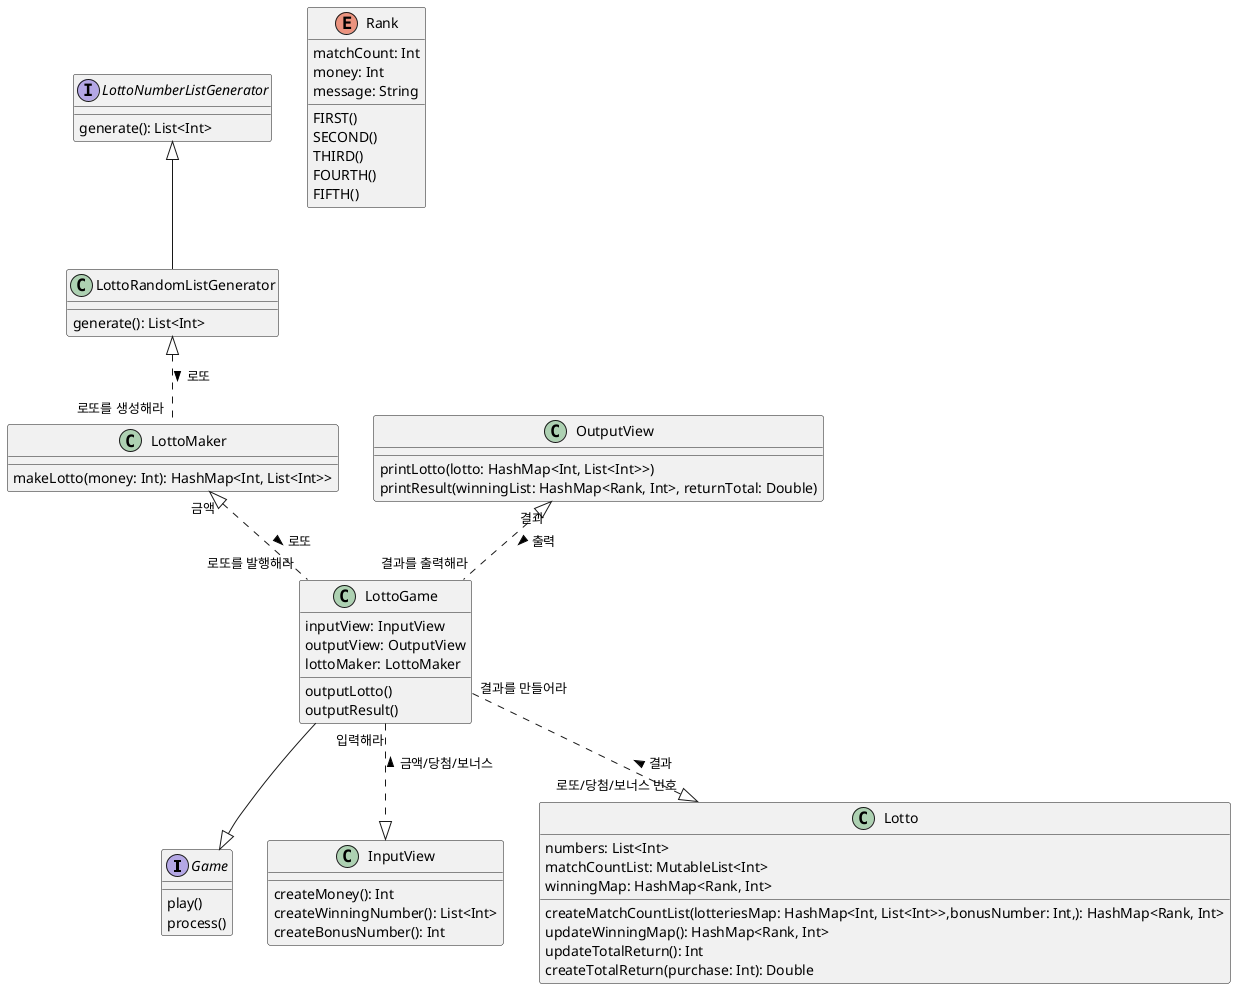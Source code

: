 @startuml
'https://plantuml.com/class-diagram


interface Game {
play()
process()
}

interface LottoNumberListGenerator {
generate(): List<Int>
}

enum Rank{
matchCount: Int
money: Int
message: String

FIRST()
SECOND()
THIRD()
FOURTH()
FIFTH()
}

LottoMaker "금액" <|.. "로또를 발행해라" LottoGame : 로또 >
LottoGame --|> Game
OutputView "결과" <|.. "결과를 출력해라" LottoGame : 출력 >
LottoGame "입력해라" ..|> InputView : 금액/당첨/보너스 <
LottoGame "결과를 만들어라" ..|> "로또/당첨/보너스 번호"Lotto : 결과 <
LottoNumberListGenerator <|-- LottoRandomListGenerator
LottoRandomListGenerator  <|.. "로또를 생성해라" LottoMaker : 로또 >

class LottoRandomListGenerator {
generate(): List<Int>
}


class Lotto {
numbers: List<Int>
matchCountList: MutableList<Int>
winningMap: HashMap<Rank, Int>

createMatchCountList(lotteriesMap: HashMap<Int, List<Int>>,bonusNumber: Int,): HashMap<Rank, Int>
updateWinningMap(): HashMap<Rank, Int>
updateTotalReturn(): Int
createTotalReturn(purchase: Int): Double
}

class LottoMaker {
makeLotto(money: Int): HashMap<Int, List<Int>>
}

class LottoGame {
inputView: InputView
outputView: OutputView
lottoMaker: LottoMaker

outputLotto()
outputResult()
}

class InputView {
createMoney(): Int
createWinningNumber(): List<Int>
createBonusNumber(): Int
}

class OutputView {
printLotto(lotto: HashMap<Int, List<Int>>)
printResult(winningList: HashMap<Rank, Int>, returnTotal: Double)
}


@enduml
